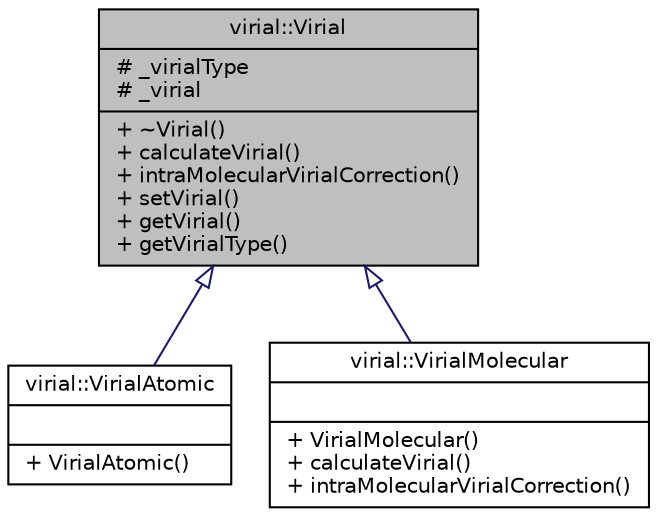 digraph "virial::Virial"
{
 // LATEX_PDF_SIZE
  edge [fontname="Helvetica",fontsize="10",labelfontname="Helvetica",labelfontsize="10"];
  node [fontname="Helvetica",fontsize="10",shape=record];
  Node1 [label="{virial::Virial\n|# _virialType\l# _virial\l|+ ~Virial()\l+ calculateVirial()\l+ intraMolecularVirialCorrection()\l+ setVirial()\l+ getVirial()\l+ getVirialType()\l}",height=0.2,width=0.4,color="black", fillcolor="grey75", style="filled", fontcolor="black",tooltip="Base class for virial calculation."];
  Node1 -> Node2 [dir="back",color="midnightblue",fontsize="10",style="solid",arrowtail="onormal",fontname="Helvetica"];
  Node2 [label="{virial::VirialAtomic\n||+ VirialAtomic()\l}",height=0.2,width=0.4,color="black", fillcolor="white", style="filled",URL="$classvirial_1_1VirialAtomic.html",tooltip="Class for virial calculation of atomic systems."];
  Node1 -> Node3 [dir="back",color="midnightblue",fontsize="10",style="solid",arrowtail="onormal",fontname="Helvetica"];
  Node3 [label="{virial::VirialMolecular\n||+ VirialMolecular()\l+ calculateVirial()\l+ intraMolecularVirialCorrection()\l}",height=0.2,width=0.4,color="black", fillcolor="white", style="filled",URL="$classvirial_1_1VirialMolecular.html",tooltip="Class for virial calculation of molecular systems."];
}
